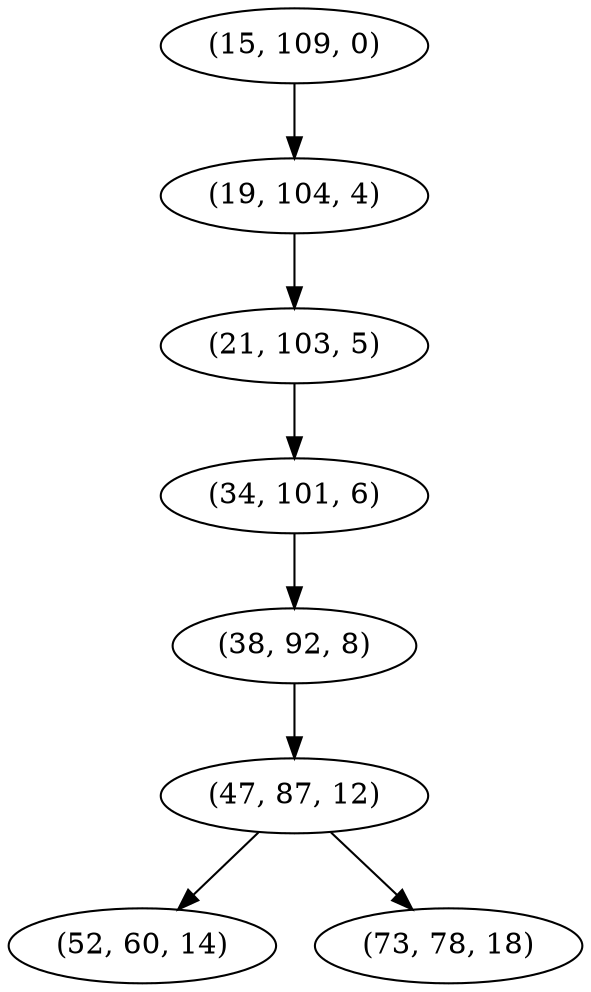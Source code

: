 digraph tree {
    "(15, 109, 0)";
    "(19, 104, 4)";
    "(21, 103, 5)";
    "(34, 101, 6)";
    "(38, 92, 8)";
    "(47, 87, 12)";
    "(52, 60, 14)";
    "(73, 78, 18)";
    "(15, 109, 0)" -> "(19, 104, 4)";
    "(19, 104, 4)" -> "(21, 103, 5)";
    "(21, 103, 5)" -> "(34, 101, 6)";
    "(34, 101, 6)" -> "(38, 92, 8)";
    "(38, 92, 8)" -> "(47, 87, 12)";
    "(47, 87, 12)" -> "(52, 60, 14)";
    "(47, 87, 12)" -> "(73, 78, 18)";
}
